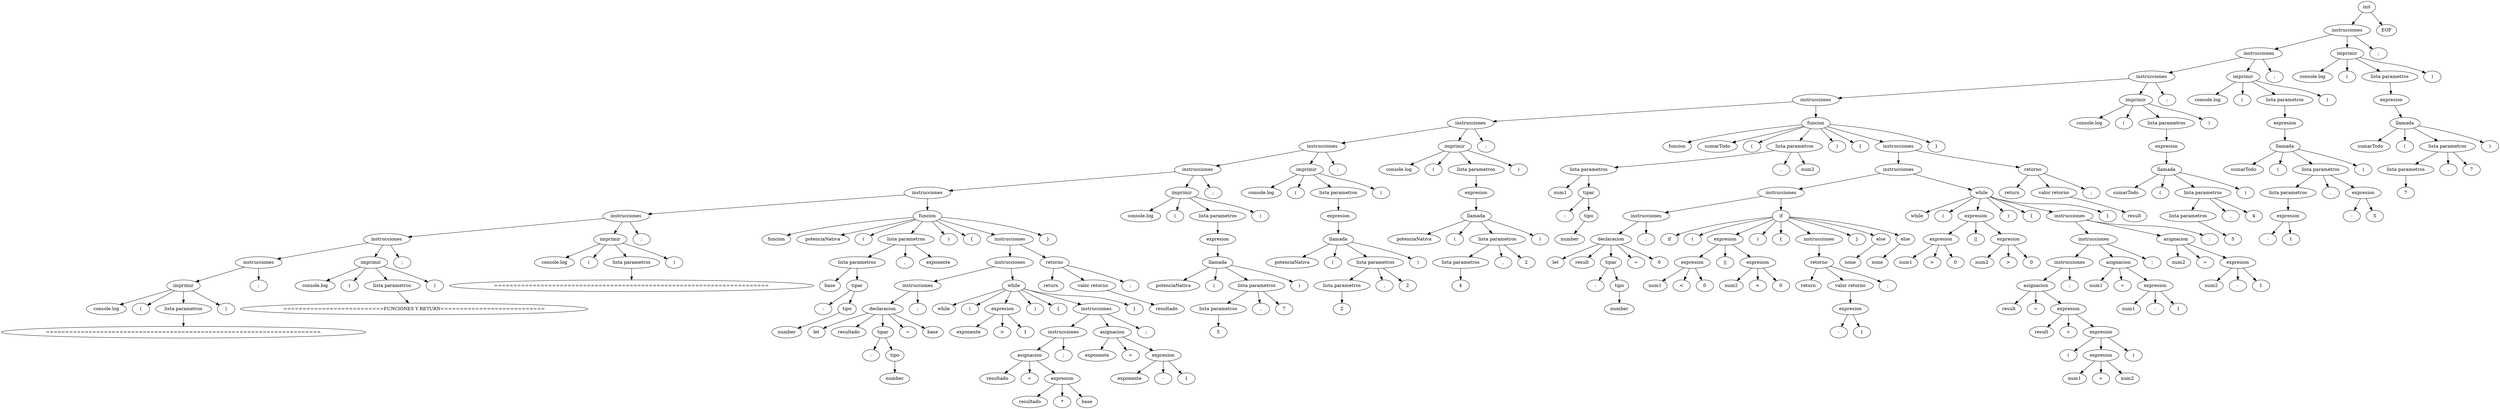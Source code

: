 digraph G {
n0[label="init"];
n1[label="instrucciones"];
n0->n1
n2[label="instrucciones"];
n1->n2
n3[label="instrucciones"];
n2->n3
n4[label="instrucciones"];
n3->n4
n5[label="instrucciones"];
n4->n5
n6[label="instrucciones"];
n5->n6
n7[label="instrucciones"];
n6->n7
n8[label="instrucciones"];
n7->n8
n9[label="instrucciones"];
n8->n9
n10[label="instrucciones"];
n9->n10
n11[label="instrucciones"];
n10->n11
n12[label="imprimir"];
n11->n12
n13[label="console.log"];
n12->n13
n14[label="("];
n12->n14
n15[label="lista parametros"];
n12->n15
n16[label="======================================================================="];
n15->n16
n17[label=")"];
n12->n17
n18[label=";"];
n11->n18
n19[label="imprimir"];
n10->n19
n20[label="console.log"];
n19->n20
n21[label="("];
n19->n21
n22[label="lista parametros"];
n19->n22
n23[label="==========================FUNCIONES Y RETURN==========================="];
n22->n23
n24[label=")"];
n19->n24
n25[label=";"];
n10->n25
n26[label="imprimir"];
n9->n26
n27[label="console.log"];
n26->n27
n28[label="("];
n26->n28
n29[label="lista parametros"];
n26->n29
n30[label="======================================================================="];
n29->n30
n31[label=")"];
n26->n31
n32[label=";"];
n9->n32
n33[label="funcion"];
n8->n33
n34[label="funcion"];
n33->n34
n35[label="potenciaNativa"];
n33->n35
n36[label="("];
n33->n36
n37[label="lista parametros"];
n33->n37
n38[label="lista parametros"];
n37->n38
n39[label="base"];
n38->n39
n40[label="tipar"];
n38->n40
n41[label=":"];
n40->n41
n42[label="tipo"];
n40->n42
n43[label="number"];
n42->n43
n44[label=","];
n37->n44
n45[label="exponente"];
n37->n45
n46[label=")"];
n33->n46
n47[label="{"];
n33->n47
n48[label="instrucciones"];
n33->n48
n49[label="instrucciones"];
n48->n49
n50[label="instrucciones"];
n49->n50
n51[label="declaracion"];
n50->n51
n52[label="let"];
n51->n52
n53[label="resultado"];
n51->n53
n54[label="tipar"];
n51->n54
n55[label=":"];
n54->n55
n56[label="tipo"];
n54->n56
n57[label="number"];
n56->n57
n58[label="="];
n51->n58
n59[label="base"];
n51->n59
n60[label=";"];
n50->n60
n61[label="while"];
n49->n61
n62[label="while"];
n61->n62
n63[label="("];
n61->n63
n64[label="expresion"];
n61->n64
n65[label="exponente"];
n64->n65
n66[label=">"];
n64->n66
n67[label="1"];
n64->n67
n68[label=")"];
n61->n68
n69[label="{"];
n61->n69
n70[label="instrucciones"];
n61->n70
n71[label="instrucciones"];
n70->n71
n72[label="asignacion"];
n71->n72
n73[label="resultado"];
n72->n73
n74[label="="];
n72->n74
n75[label="expresion"];
n72->n75
n76[label="resultado"];
n75->n76
n77[label="*"];
n75->n77
n78[label="base"];
n75->n78
n79[label=";"];
n71->n79
n80[label="asignacion"];
n70->n80
n81[label="exponente"];
n80->n81
n82[label="="];
n80->n82
n83[label="expresion"];
n80->n83
n84[label="exponente"];
n83->n84
n85[label="-"];
n83->n85
n86[label="1"];
n83->n86
n87[label=";"];
n70->n87
n88[label="}"];
n61->n88
n89[label="retorno"];
n48->n89
n90[label="return"];
n89->n90
n91[label="valor retorno"];
n89->n91
n92[label="resultado"];
n91->n92
n93[label=";"];
n89->n93
n94[label="}"];
n33->n94
n95[label="imprimir"];
n7->n95
n96[label="console.log"];
n95->n96
n97[label="("];
n95->n97
n98[label="lista parametros"];
n95->n98
n99[label="expresion"];
n98->n99
n100[label="llamada"];
n99->n100
n101[label="potenciaNativa"];
n100->n101
n102[label="("];
n100->n102
n103[label="lista parametros"];
n100->n103
n104[label="lista parametros"];
n103->n104
n105[label="5"];
n104->n105
n106[label=","];
n103->n106
n107[label="7"];
n103->n107
n108[label=")"];
n100->n108
n109[label=")"];
n95->n109
n110[label=";"];
n7->n110
n111[label="imprimir"];
n6->n111
n112[label="console.log"];
n111->n112
n113[label="("];
n111->n113
n114[label="lista parametros"];
n111->n114
n115[label="expresion"];
n114->n115
n116[label="llamada"];
n115->n116
n117[label="potenciaNativa"];
n116->n117
n118[label="("];
n116->n118
n119[label="lista parametros"];
n116->n119
n120[label="lista parametros"];
n119->n120
n121[label="2"];
n120->n121
n122[label=","];
n119->n122
n123[label="2"];
n119->n123
n124[label=")"];
n116->n124
n125[label=")"];
n111->n125
n126[label=";"];
n6->n126
n127[label="imprimir"];
n5->n127
n128[label="console.log"];
n127->n128
n129[label="("];
n127->n129
n130[label="lista parametros"];
n127->n130
n131[label="expresion"];
n130->n131
n132[label="llamada"];
n131->n132
n133[label="potenciaNativa"];
n132->n133
n134[label="("];
n132->n134
n135[label="lista parametros"];
n132->n135
n136[label="lista parametros"];
n135->n136
n137[label="4"];
n136->n137
n138[label=","];
n135->n138
n139[label="2"];
n135->n139
n140[label=")"];
n132->n140
n141[label=")"];
n127->n141
n142[label=";"];
n5->n142
n143[label="funcion"];
n4->n143
n144[label="funcion"];
n143->n144
n145[label="sumarTodo"];
n143->n145
n146[label="("];
n143->n146
n147[label="lista parametros"];
n143->n147
n148[label="lista parametros"];
n147->n148
n149[label="num1"];
n148->n149
n150[label="tipar"];
n148->n150
n151[label=":"];
n150->n151
n152[label="tipo"];
n150->n152
n153[label="number"];
n152->n153
n154[label=","];
n147->n154
n155[label="num2"];
n147->n155
n156[label=")"];
n143->n156
n157[label="{"];
n143->n157
n158[label="instrucciones"];
n143->n158
n159[label="instrucciones"];
n158->n159
n160[label="instrucciones"];
n159->n160
n161[label="instrucciones"];
n160->n161
n162[label="declaracion"];
n161->n162
n163[label="let"];
n162->n163
n164[label="result"];
n162->n164
n165[label="tipar"];
n162->n165
n166[label=":"];
n165->n166
n167[label="tipo"];
n165->n167
n168[label="number"];
n167->n168
n169[label="="];
n162->n169
n170[label="0"];
n162->n170
n171[label=";"];
n161->n171
n172[label="if"];
n160->n172
n173[label="if"];
n172->n173
n174[label="("];
n172->n174
n175[label="expresion"];
n172->n175
n176[label="expresion"];
n175->n176
n177[label="num1"];
n176->n177
n178[label="<"];
n176->n178
n179[label="0"];
n176->n179
n180[label="||"];
n175->n180
n181[label="expresion"];
n175->n181
n182[label="num2"];
n181->n182
n183[label="<"];
n181->n183
n184[label="0"];
n181->n184
n185[label=")"];
n172->n185
n186[label="{"];
n172->n186
n187[label="instrucciones"];
n172->n187
n188[label="retorno"];
n187->n188
n189[label="return"];
n188->n189
n190[label="valor retorno"];
n188->n190
n191[label="expresion"];
n190->n191
n192[label="-"];
n191->n192
n193[label="1"];
n191->n193
n194[label=";"];
n188->n194
n195[label="}"];
n172->n195
n196[label="else"];
n172->n196
n197[label="none"];
n196->n197
n198[label="else"];
n172->n198
n199[label="none"];
n198->n199
n200[label="while"];
n159->n200
n201[label="while"];
n200->n201
n202[label="("];
n200->n202
n203[label="expresion"];
n200->n203
n204[label="expresion"];
n203->n204
n205[label="num1"];
n204->n205
n206[label=">"];
n204->n206
n207[label="0"];
n204->n207
n208[label="||"];
n203->n208
n209[label="expresion"];
n203->n209
n210[label="num2"];
n209->n210
n211[label=">"];
n209->n211
n212[label="0"];
n209->n212
n213[label=")"];
n200->n213
n214[label="{"];
n200->n214
n215[label="instrucciones"];
n200->n215
n216[label="instrucciones"];
n215->n216
n217[label="instrucciones"];
n216->n217
n218[label="asignacion"];
n217->n218
n219[label="result"];
n218->n219
n220[label="="];
n218->n220
n221[label="expresion"];
n218->n221
n222[label="result"];
n221->n222
n223[label="+"];
n221->n223
n224[label="expresion"];
n221->n224
n225[label="("];
n224->n225
n226[label="expresion"];
n224->n226
n227[label="num1"];
n226->n227
n228[label="+"];
n226->n228
n229[label="num2"];
n226->n229
n230[label=")"];
n224->n230
n231[label=";"];
n217->n231
n232[label="asignacion"];
n216->n232
n233[label="num1"];
n232->n233
n234[label="="];
n232->n234
n235[label="expresion"];
n232->n235
n236[label="num1"];
n235->n236
n237[label="-"];
n235->n237
n238[label="1"];
n235->n238
n239[label=";"];
n216->n239
n240[label="asignacion"];
n215->n240
n241[label="num2"];
n240->n241
n242[label="="];
n240->n242
n243[label="expresion"];
n240->n243
n244[label="num2"];
n243->n244
n245[label="-"];
n243->n245
n246[label="1"];
n243->n246
n247[label=";"];
n215->n247
n248[label="}"];
n200->n248
n249[label="retorno"];
n158->n249
n250[label="return"];
n249->n250
n251[label="valor retorno"];
n249->n251
n252[label="result"];
n251->n252
n253[label=";"];
n249->n253
n254[label="}"];
n143->n254
n255[label="imprimir"];
n3->n255
n256[label="console.log"];
n255->n256
n257[label="("];
n255->n257
n258[label="lista parametros"];
n255->n258
n259[label="expresion"];
n258->n259
n260[label="llamada"];
n259->n260
n261[label="sumarTodo"];
n260->n261
n262[label="("];
n260->n262
n263[label="lista parametros"];
n260->n263
n264[label="lista parametros"];
n263->n264
n265[label="5"];
n264->n265
n266[label=","];
n263->n266
n267[label="4"];
n263->n267
n268[label=")"];
n260->n268
n269[label=")"];
n255->n269
n270[label=";"];
n3->n270
n271[label="imprimir"];
n2->n271
n272[label="console.log"];
n271->n272
n273[label="("];
n271->n273
n274[label="lista parametros"];
n271->n274
n275[label="expresion"];
n274->n275
n276[label="llamada"];
n275->n276
n277[label="sumarTodo"];
n276->n277
n278[label="("];
n276->n278
n279[label="lista parametros"];
n276->n279
n280[label="lista parametros"];
n279->n280
n281[label="expresion"];
n280->n281
n282[label="-"];
n281->n282
n283[label="1"];
n281->n283
n284[label=","];
n279->n284
n285[label="expresion"];
n279->n285
n286[label="-"];
n285->n286
n287[label="5"];
n285->n287
n288[label=")"];
n276->n288
n289[label=")"];
n271->n289
n290[label=";"];
n2->n290
n291[label="imprimir"];
n1->n291
n292[label="console.log"];
n291->n292
n293[label="("];
n291->n293
n294[label="lista parametros"];
n291->n294
n295[label="expresion"];
n294->n295
n296[label="llamada"];
n295->n296
n297[label="sumarTodo"];
n296->n297
n298[label="("];
n296->n298
n299[label="lista parametros"];
n296->n299
n300[label="lista parametros"];
n299->n300
n301[label="7"];
n300->n301
n302[label=","];
n299->n302
n303[label="7"];
n299->n303
n304[label=")"];
n296->n304
n305[label=")"];
n291->n305
n306[label=";"];
n1->n306
n307[label="EOF"];
n0->n307
}